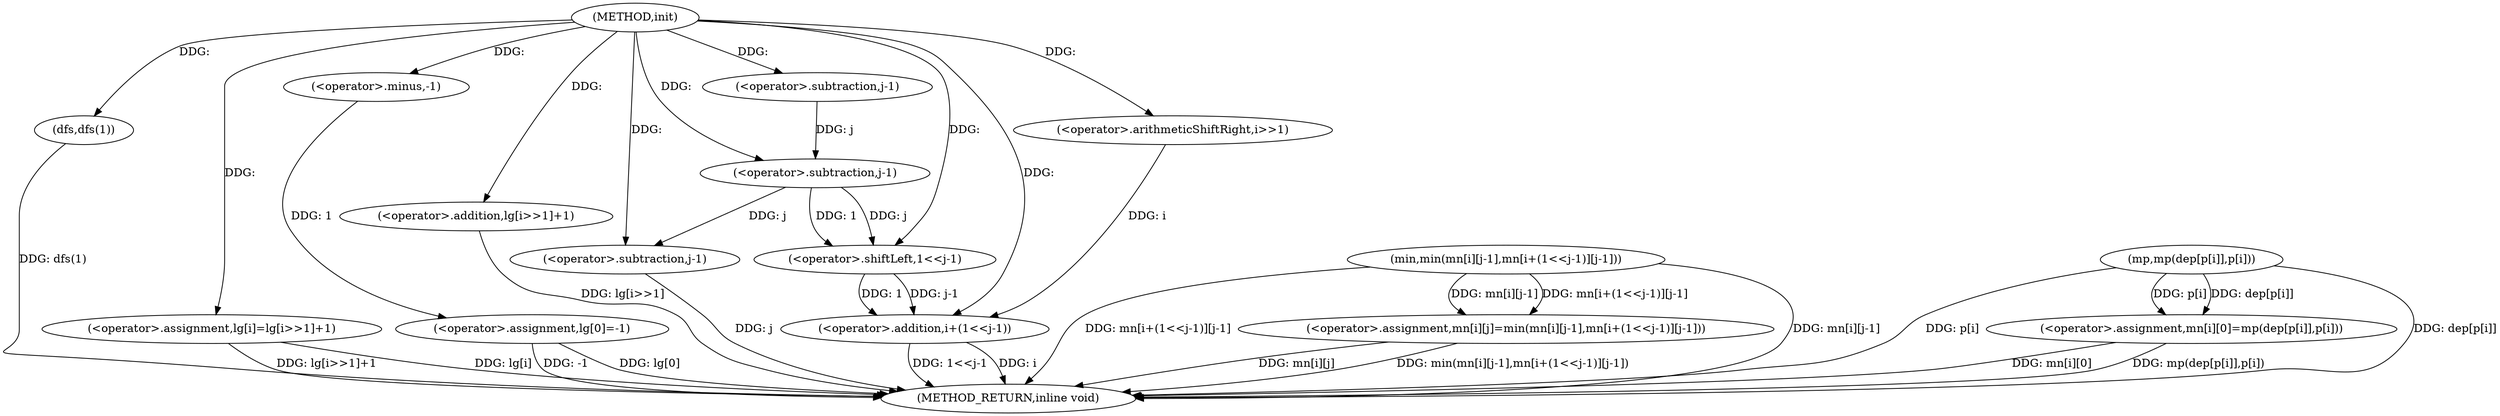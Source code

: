 digraph "init" {  
"1000255" [label = "(METHOD,init)" ]
"1000320" [label = "(METHOD_RETURN,inline void)" ]
"1000293" [label = "(<operator>.assignment,mn[i][j]=min(mn[i][j-1],mn[i+(1<<j-1)][j-1]))" ]
"1000258" [label = "(dfs,dfs(1))" ]
"1000260" [label = "(<operator>.assignment,lg[0]=-1)" ]
"1000267" [label = "(<operator>.assignment,mn[i][0]=mp(dep[p[i]],p[i]))" ]
"1000282" [label = "(<operator>.assignment,lg[i]=lg[i>>1]+1)" ]
"1000299" [label = "(min,min(mn[i][j-1],mn[i+(1<<j-1)][j-1]))" ]
"1000264" [label = "(<operator>.minus,-1)" ]
"1000273" [label = "(mp,mp(dep[p[i]],p[i]))" ]
"1000286" [label = "(<operator>.addition,lg[i>>1]+1)" ]
"1000304" [label = "(<operator>.subtraction,j-1)" ]
"1000317" [label = "(<operator>.subtraction,j-1)" ]
"1000289" [label = "(<operator>.arithmeticShiftRight,i>>1)" ]
"1000310" [label = "(<operator>.addition,i+(1<<j-1))" ]
"1000312" [label = "(<operator>.shiftLeft,1<<j-1)" ]
"1000314" [label = "(<operator>.subtraction,j-1)" ]
  "1000258" -> "1000320"  [ label = "DDG: dfs(1)"] 
  "1000260" -> "1000320"  [ label = "DDG: lg[0]"] 
  "1000260" -> "1000320"  [ label = "DDG: -1"] 
  "1000267" -> "1000320"  [ label = "DDG: mn[i][0]"] 
  "1000273" -> "1000320"  [ label = "DDG: dep[p[i]]"] 
  "1000273" -> "1000320"  [ label = "DDG: p[i]"] 
  "1000267" -> "1000320"  [ label = "DDG: mp(dep[p[i]],p[i])"] 
  "1000282" -> "1000320"  [ label = "DDG: lg[i]"] 
  "1000286" -> "1000320"  [ label = "DDG: lg[i>>1]"] 
  "1000282" -> "1000320"  [ label = "DDG: lg[i>>1]+1"] 
  "1000293" -> "1000320"  [ label = "DDG: mn[i][j]"] 
  "1000299" -> "1000320"  [ label = "DDG: mn[i][j-1]"] 
  "1000310" -> "1000320"  [ label = "DDG: i"] 
  "1000310" -> "1000320"  [ label = "DDG: 1<<j-1"] 
  "1000317" -> "1000320"  [ label = "DDG: j"] 
  "1000299" -> "1000320"  [ label = "DDG: mn[i+(1<<j-1)][j-1]"] 
  "1000293" -> "1000320"  [ label = "DDG: min(mn[i][j-1],mn[i+(1<<j-1)][j-1])"] 
  "1000299" -> "1000293"  [ label = "DDG: mn[i+(1<<j-1)][j-1]"] 
  "1000299" -> "1000293"  [ label = "DDG: mn[i][j-1]"] 
  "1000264" -> "1000260"  [ label = "DDG: 1"] 
  "1000273" -> "1000267"  [ label = "DDG: dep[p[i]]"] 
  "1000273" -> "1000267"  [ label = "DDG: p[i]"] 
  "1000255" -> "1000282"  [ label = "DDG: "] 
  "1000255" -> "1000258"  [ label = "DDG: "] 
  "1000255" -> "1000264"  [ label = "DDG: "] 
  "1000255" -> "1000286"  [ label = "DDG: "] 
  "1000255" -> "1000304"  [ label = "DDG: "] 
  "1000314" -> "1000317"  [ label = "DDG: j"] 
  "1000255" -> "1000317"  [ label = "DDG: "] 
  "1000255" -> "1000289"  [ label = "DDG: "] 
  "1000289" -> "1000310"  [ label = "DDG: i"] 
  "1000255" -> "1000310"  [ label = "DDG: "] 
  "1000312" -> "1000310"  [ label = "DDG: j-1"] 
  "1000312" -> "1000310"  [ label = "DDG: 1"] 
  "1000255" -> "1000312"  [ label = "DDG: "] 
  "1000314" -> "1000312"  [ label = "DDG: 1"] 
  "1000314" -> "1000312"  [ label = "DDG: j"] 
  "1000304" -> "1000314"  [ label = "DDG: j"] 
  "1000255" -> "1000314"  [ label = "DDG: "] 
}
